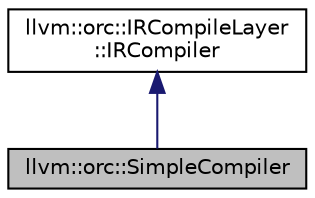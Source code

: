 digraph "llvm::orc::SimpleCompiler"
{
 // LATEX_PDF_SIZE
  bgcolor="transparent";
  edge [fontname="Helvetica",fontsize="10",labelfontname="Helvetica",labelfontsize="10"];
  node [fontname="Helvetica",fontsize="10",shape=record];
  Node1 [label="llvm::orc::SimpleCompiler",height=0.2,width=0.4,color="black", fillcolor="grey75", style="filled", fontcolor="black",tooltip="Simple compile functor: Takes a single IR module and returns an ObjectFile."];
  Node2 -> Node1 [dir="back",color="midnightblue",fontsize="10",style="solid",fontname="Helvetica"];
  Node2 [label="llvm::orc::IRCompileLayer\l::IRCompiler",height=0.2,width=0.4,color="black",URL="$classllvm_1_1orc_1_1IRCompileLayer_1_1IRCompiler.html",tooltip=" "];
}
